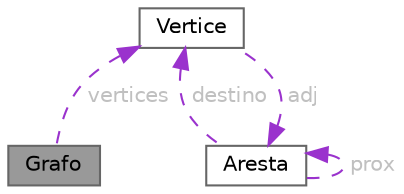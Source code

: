 digraph "Grafo"
{
 // LATEX_PDF_SIZE
  bgcolor="transparent";
  edge [fontname=Helvetica,fontsize=10,labelfontname=Helvetica,labelfontsize=10];
  node [fontname=Helvetica,fontsize=10,shape=box,height=0.2,width=0.4];
  Node1 [id="Node000001",label="Grafo",height=0.2,width=0.4,color="gray40", fillcolor="grey60", style="filled", fontcolor="black",tooltip="Estrutura que representa o grafo completo de antenas."];
  Node2 -> Node1 [id="edge1_Node000001_Node000002",dir="back",color="darkorchid3",style="dashed",tooltip=" ",label=" vertices",fontcolor="grey" ];
  Node2 [id="Node000002",label="Vertice",height=0.2,width=0.4,color="gray40", fillcolor="white", style="filled",URL="$structVertice.html",tooltip="Representa uma antena no grafo, com posicao, frequencia e ligacoes."];
  Node3 -> Node2 [id="edge2_Node000002_Node000003",dir="back",color="darkorchid3",style="dashed",tooltip=" ",label=" adj",fontcolor="grey" ];
  Node3 [id="Node000003",label="Aresta",height=0.2,width=0.4,color="gray40", fillcolor="white", style="filled",URL="$structAresta.html",tooltip="Representa uma ligacao entre duas antenas com a mesma frequ�ncia."];
  Node2 -> Node3 [id="edge3_Node000003_Node000002",dir="back",color="darkorchid3",style="dashed",tooltip=" ",label=" destino",fontcolor="grey" ];
  Node3 -> Node3 [id="edge4_Node000003_Node000003",dir="back",color="darkorchid3",style="dashed",tooltip=" ",label=" prox",fontcolor="grey" ];
}
